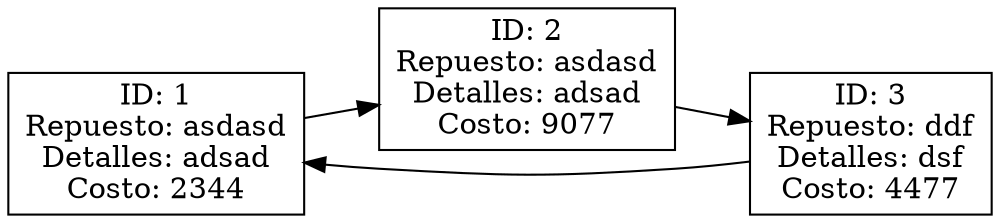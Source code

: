 digraph G {
node [shape=box];
rankdir=LR;
R1 [label="ID: 1\nRepuesto: asdasd\nDetalles: adsad\nCosto: 2344"];
R2 [label="ID: 2\nRepuesto: asdasd\nDetalles: adsad\nCosto: 9077"];
R1 -> R2;
R3 [label="ID: 3\nRepuesto: ddf\nDetalles: dsf\nCosto: 4477"];
R2 -> R3;
R3 -> R1;
}